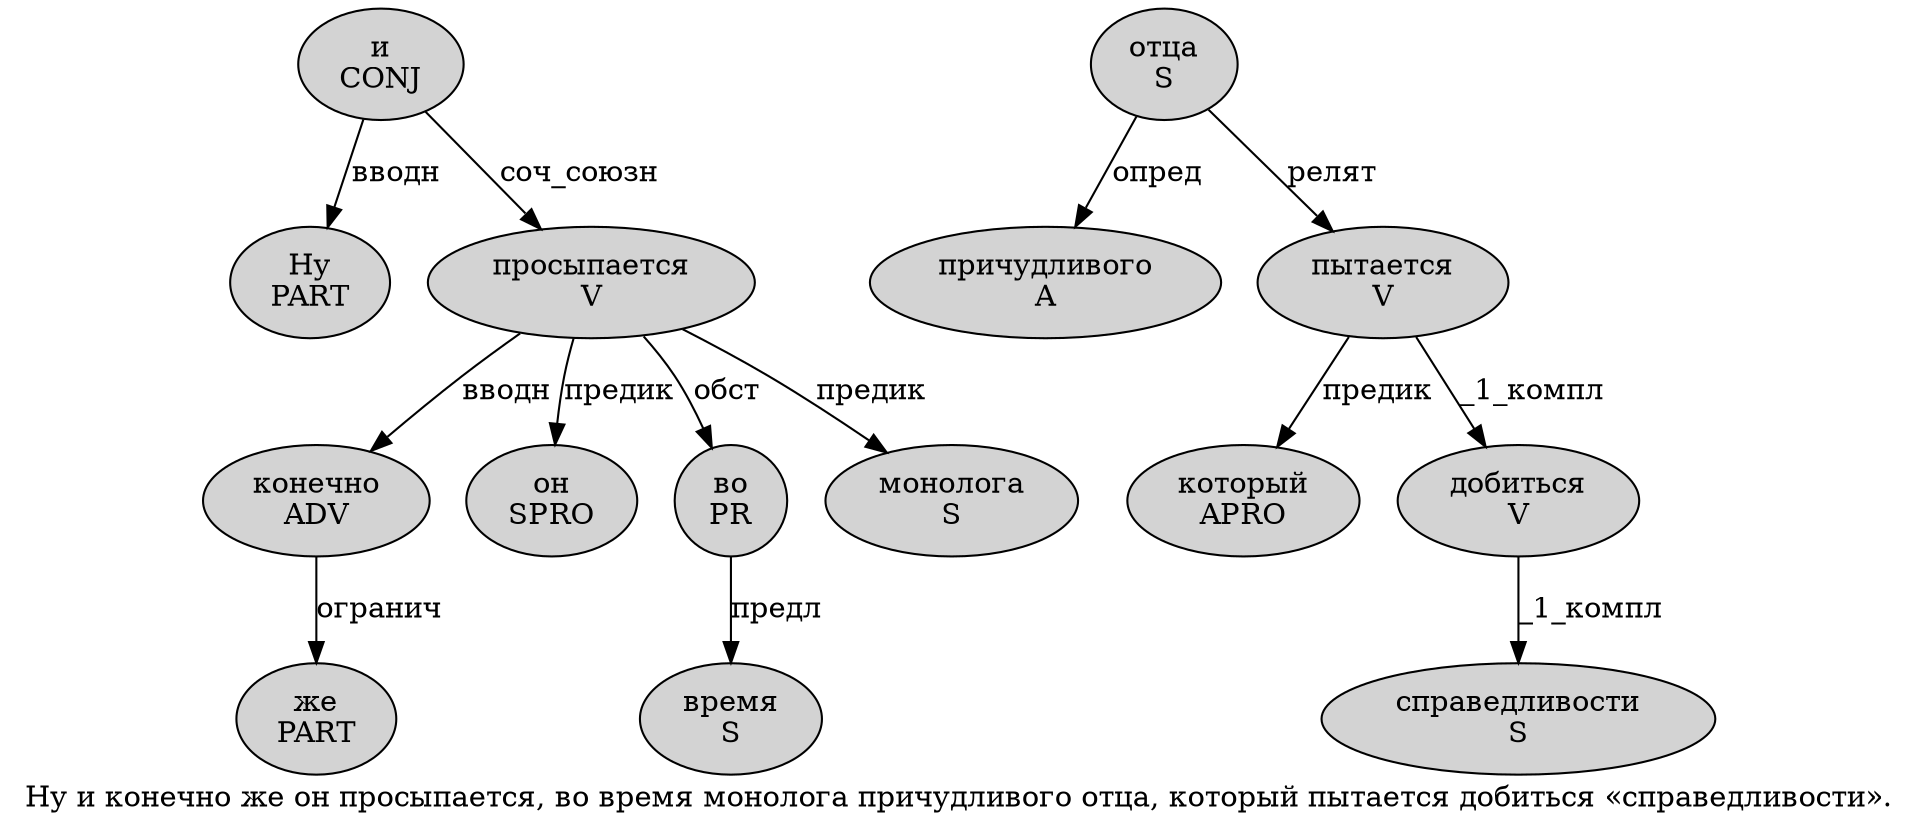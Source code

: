 digraph SENTENCE_4778 {
	graph [label="Ну и конечно же он просыпается, во время монолога причудливого отца, который пытается добиться «справедливости»."]
	node [style=filled]
		0 [label="Ну
PART" color="" fillcolor=lightgray penwidth=1 shape=ellipse]
		1 [label="и
CONJ" color="" fillcolor=lightgray penwidth=1 shape=ellipse]
		2 [label="конечно
ADV" color="" fillcolor=lightgray penwidth=1 shape=ellipse]
		3 [label="же
PART" color="" fillcolor=lightgray penwidth=1 shape=ellipse]
		4 [label="он
SPRO" color="" fillcolor=lightgray penwidth=1 shape=ellipse]
		5 [label="просыпается
V" color="" fillcolor=lightgray penwidth=1 shape=ellipse]
		7 [label="во
PR" color="" fillcolor=lightgray penwidth=1 shape=ellipse]
		8 [label="время
S" color="" fillcolor=lightgray penwidth=1 shape=ellipse]
		9 [label="монолога
S" color="" fillcolor=lightgray penwidth=1 shape=ellipse]
		10 [label="причудливого
A" color="" fillcolor=lightgray penwidth=1 shape=ellipse]
		11 [label="отца
S" color="" fillcolor=lightgray penwidth=1 shape=ellipse]
		13 [label="который
APRO" color="" fillcolor=lightgray penwidth=1 shape=ellipse]
		14 [label="пытается
V" color="" fillcolor=lightgray penwidth=1 shape=ellipse]
		15 [label="добиться
V" color="" fillcolor=lightgray penwidth=1 shape=ellipse]
		17 [label="справедливости
S" color="" fillcolor=lightgray penwidth=1 shape=ellipse]
			11 -> 10 [label="опред"]
			11 -> 14 [label="релят"]
			5 -> 2 [label="вводн"]
			5 -> 4 [label="предик"]
			5 -> 7 [label="обст"]
			5 -> 9 [label="предик"]
			7 -> 8 [label="предл"]
			1 -> 0 [label="вводн"]
			1 -> 5 [label="соч_союзн"]
			15 -> 17 [label="_1_компл"]
			14 -> 13 [label="предик"]
			14 -> 15 [label="_1_компл"]
			2 -> 3 [label="огранич"]
}